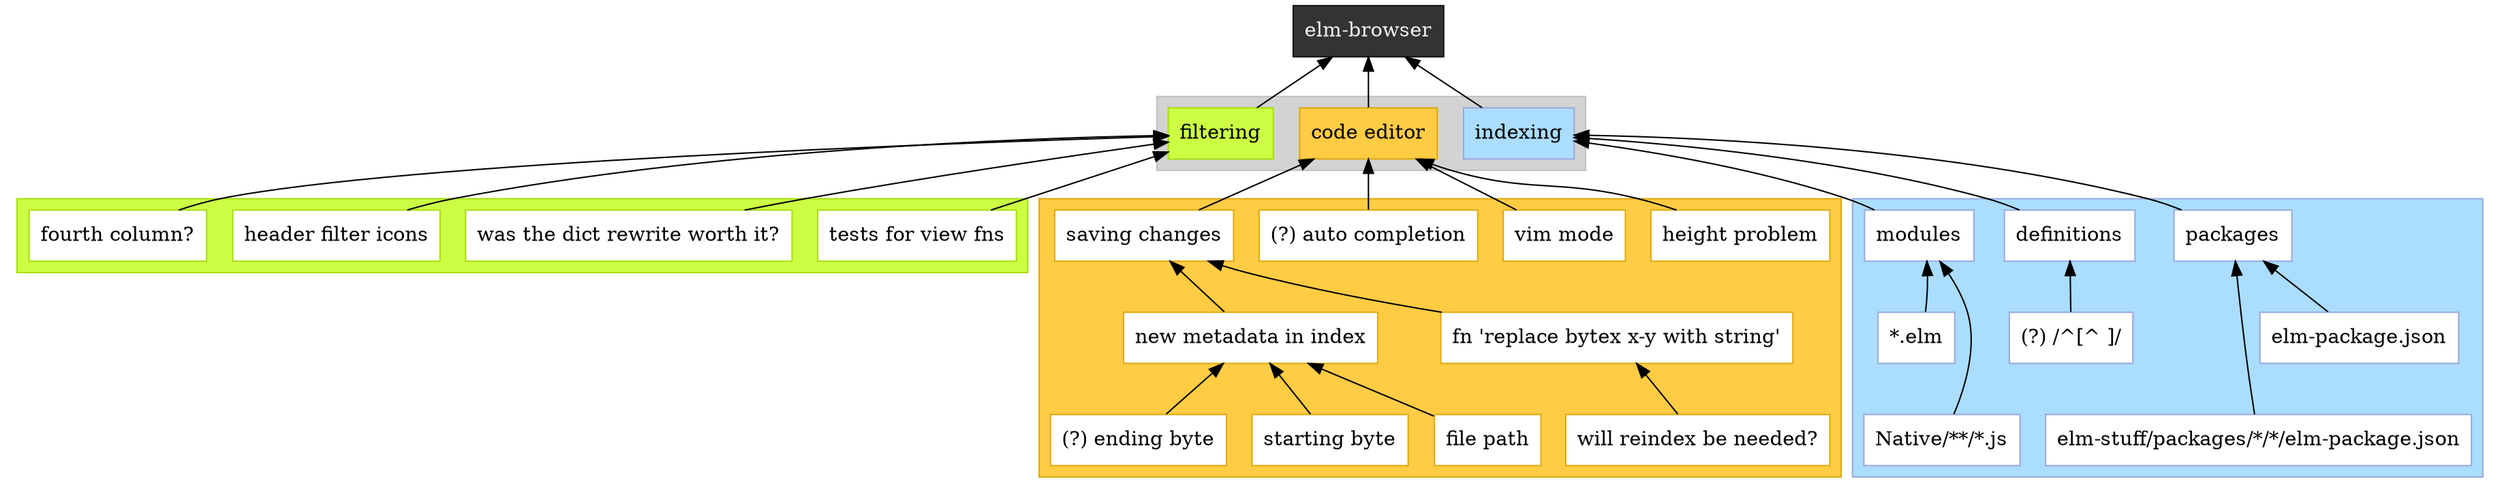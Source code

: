 digraph G {

node [shape = box];

"elm-browser" [style = filled,color="#111111",fillcolor="#333333",fontcolor="#eeeeee"];

// ELM-BROWSER

subgraph cluster_0 {

  style=filled;
  color=grey;
  fillcolor=lightgrey;
  node [style=filled,color=grey,fillcolor=white];

  "filtering" [style = filled,color="#aadd11",fillcolor="#ccff44"];
  "code editor" [style = filled,color="#ddaa11",fillcolor="#ffcc44"];
  "indexing" [style = filled,color="#99aadd",fillcolor="#aaddff"];

}

"filtering" -> "elm-browser";
"code editor" -> "elm-browser";
"indexing" -> "elm-browser";

// FILTERING

subgraph cluster_1 {

  style=filled;
  color="#aadd11";
  fillcolor="#ccff44";
  node [style=filled,color="#aadd11", fillcolor=white];

  "tests for view fns";
  "was the dict rewrite worth it?";
  "header filter icons";
  "fourth column?";

}

"tests for view fns" -> "filtering";
"was the dict rewrite worth it?" -> "filtering";
"header filter icons" -> "filtering";
"fourth column?" -> "filtering";

// CODE EDITOR

subgraph cluster_2 {

  style=filled;
  color="#ddaa11";
  fillcolor="#ffcc44";
  node [style=filled,color="#ddaa11", fillcolor=white];

  {rank=same "saving changes" "height problem" "vim mode" "(?) auto completion"}

  "saving changes";
  "height problem";
  "vim mode";
  "(?) auto completion";

  "new metadata in index" -> "saving changes";
  "fn 'replace bytex x-y with string'" -> "saving changes";

  "will reindex be needed?" -> "fn 'replace bytex x-y with string'";

  "file path" -> "new metadata in index";
  "starting byte" -> "new metadata in index";
  "(?) ending byte" -> "new metadata in index";

}

"saving changes" -> "code editor";
"height problem" -> "code editor";
"vim mode" -> "code editor";
"(?) auto completion" -> "code editor";

// INDEXING

subgraph cluster_3 {

  style=filled;
  color="#99aadd";
  fillcolor="#aaddff";
  node [style=filled,color="#99aadd", fillcolor=white];

  {rank=same "packages" "modules" "definitions"}
  {rank=same "elm-package.json" "*.elm" "(?) /^[^ ]/"}
  {rank=same "elm-stuff/packages/*/*/elm-package.json" "Native/**/*.js"}
  
  "Native/**/*.js" -> "*.elm" -> "modules" [style=invis];

  "packages";
  "modules";
  "definitions";

  "elm-package.json" -> "packages";
  "elm-stuff/packages/*/*/elm-package.json" -> "packages";

  "*.elm" -> "modules";
  "Native/**/*.js" -> "modules";

  "(?) /^[^ ]/" -> "definitions";

}

"packages" -> "indexing";
"modules" -> "indexing";
"definitions" -> "indexing";

// -------------------

rankdir=BT;

}
